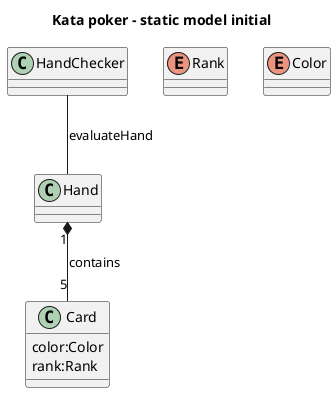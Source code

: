 @startuml
title "Kata poker - static model initial"
class Card{
  color:Color
  rank:Rank
}
enum Rank
enum Color
class Hand
class HandChecker

HandChecker -- Hand :evaluateHand

Hand  "1" *-- "5" Card : contains


@enduml